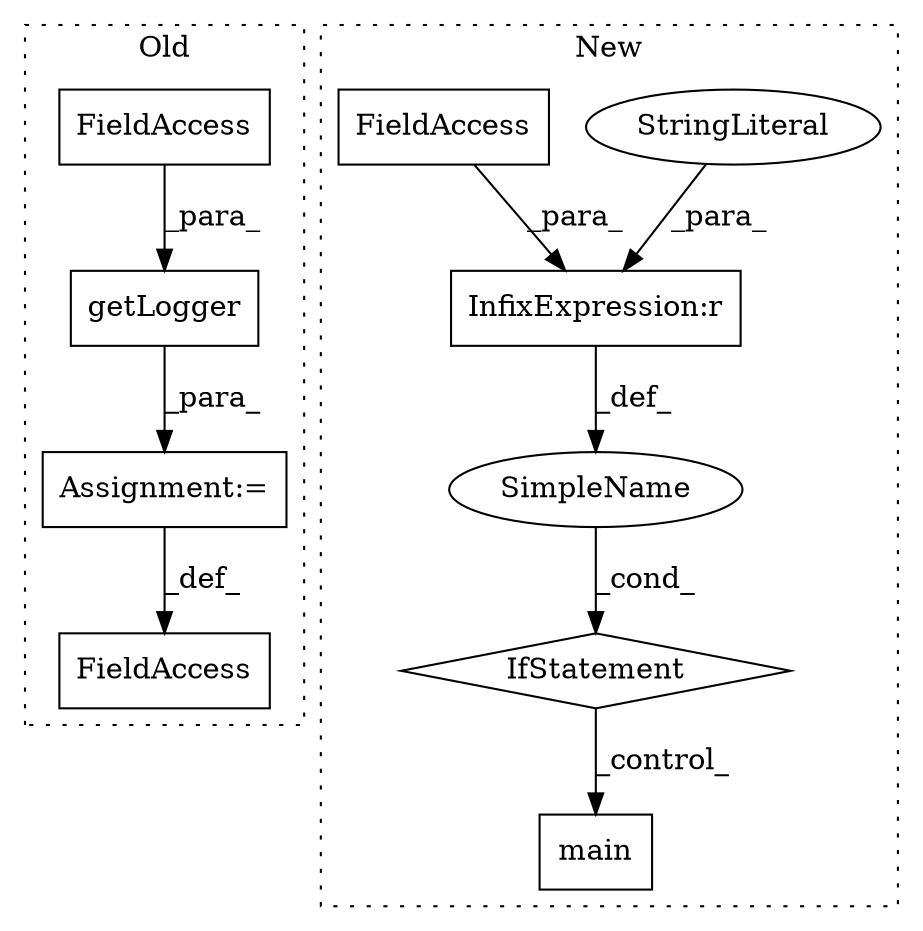 digraph G {
subgraph cluster0 {
1 [label="getLogger" a="32" s="127,145" l="10,1" shape="box"];
5 [label="FieldAccess" a="22" s="112" l="6" shape="box"];
9 [label="FieldAccess" a="22" s="137" l="8" shape="box"];
10 [label="Assignment:=" a="7" s="118" l="1" shape="box"];
label = "Old";
style="dotted";
}
subgraph cluster1 {
2 [label="main" a="32" s="893" l="6" shape="box"];
3 [label="InfixExpression:r" a="27" s="860" l="4" shape="box"];
4 [label="StringLiteral" a="45" s="864" l="10" shape="ellipse"];
6 [label="FieldAccess" a="22" s="852" l="8" shape="box"];
7 [label="SimpleName" a="42" s="" l="" shape="ellipse"];
8 [label="IfStatement" a="25" s="848,874" l="4,2" shape="diamond"];
label = "New";
style="dotted";
}
1 -> 10 [label="_para_"];
3 -> 7 [label="_def_"];
4 -> 3 [label="_para_"];
6 -> 3 [label="_para_"];
7 -> 8 [label="_cond_"];
8 -> 2 [label="_control_"];
9 -> 1 [label="_para_"];
10 -> 5 [label="_def_"];
}
